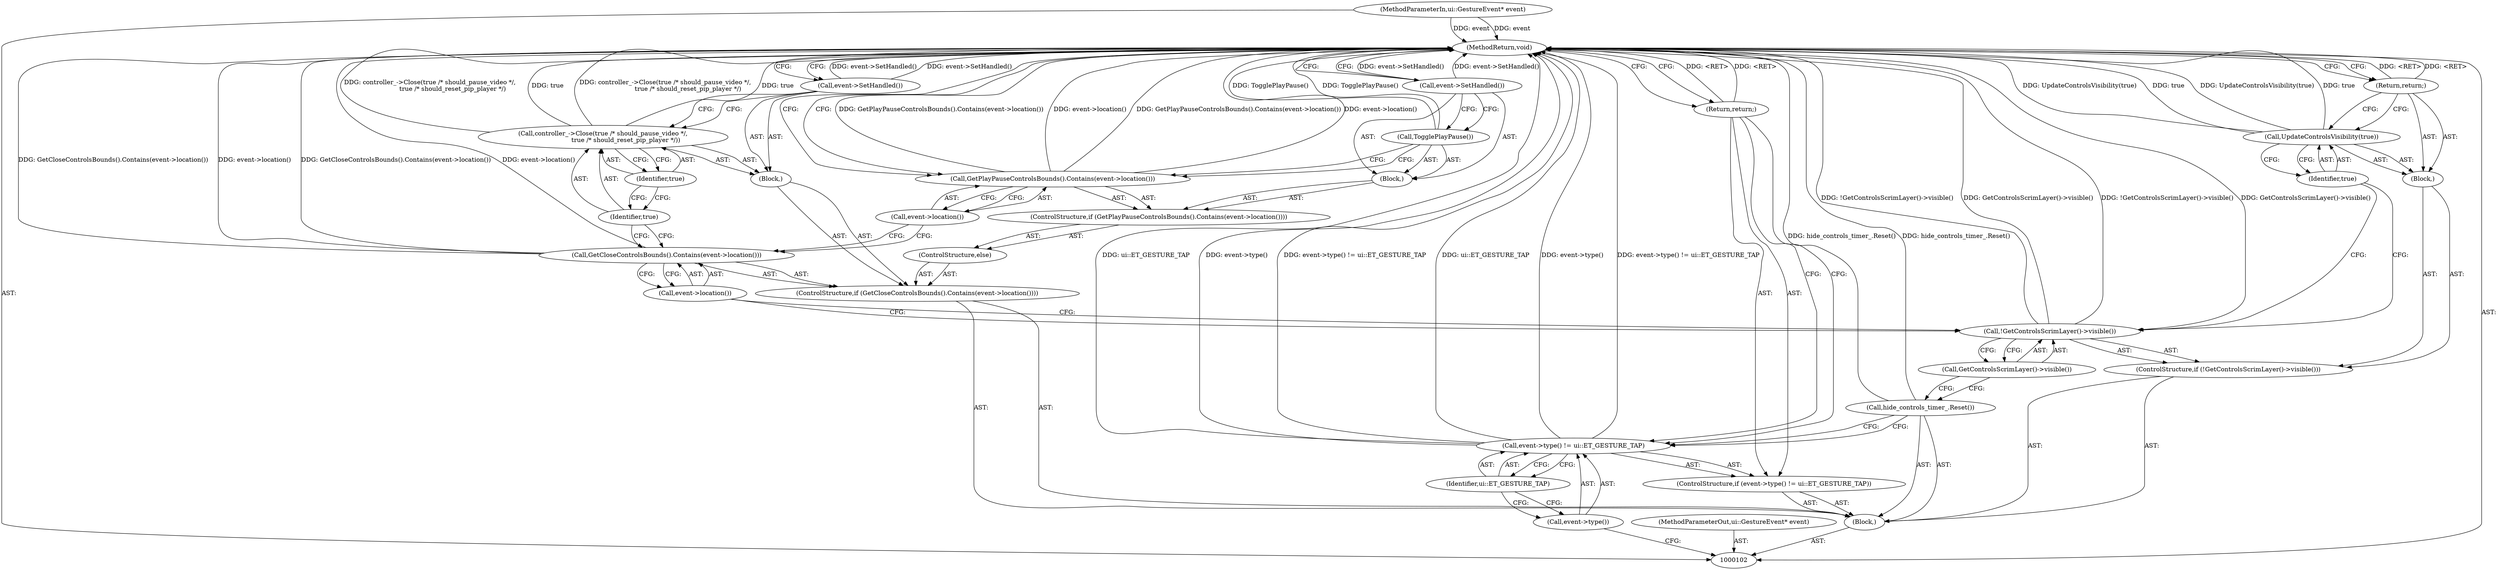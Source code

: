 digraph "0_Chrome_fb83de09f2c986ee91741f3a2776feea0e18e3f6" {
"1000133" [label="(MethodReturn,void)"];
"1000103" [label="(MethodParameterIn,ui::GestureEvent* event)"];
"1000182" [label="(MethodParameterOut,ui::GestureEvent* event)"];
"1000104" [label="(Block,)"];
"1000118" [label="(ControlStructure,if (GetCloseControlsBounds().Contains(event->location())))"];
"1000120" [label="(Call,event->location())"];
"1000119" [label="(Call,GetCloseControlsBounds().Contains(event->location()))"];
"1000121" [label="(Block,)"];
"1000123" [label="(Identifier,true)"];
"1000122" [label="(Call,controller_->Close(true /* should_pause_video */,\n                       true /* should_reset_pip_player */))"];
"1000124" [label="(Identifier,true)"];
"1000125" [label="(Call,event->SetHandled())"];
"1000128" [label="(Call,GetPlayPauseControlsBounds().Contains(event->location()))"];
"1000126" [label="(ControlStructure,else)"];
"1000129" [label="(Call,event->location())"];
"1000130" [label="(Block,)"];
"1000127" [label="(ControlStructure,if (GetPlayPauseControlsBounds().Contains(event->location())))"];
"1000131" [label="(Call,TogglePlayPause())"];
"1000132" [label="(Call,event->SetHandled())"];
"1000105" [label="(ControlStructure,if (event->type() != ui::ET_GESTURE_TAP))"];
"1000108" [label="(Identifier,ui::ET_GESTURE_TAP)"];
"1000106" [label="(Call,event->type() != ui::ET_GESTURE_TAP)"];
"1000107" [label="(Call,event->type())"];
"1000109" [label="(Return,return;)"];
"1000110" [label="(Call,hide_controls_timer_.Reset())"];
"1000111" [label="(ControlStructure,if (!GetControlsScrimLayer()->visible()))"];
"1000114" [label="(Block,)"];
"1000112" [label="(Call,!GetControlsScrimLayer()->visible())"];
"1000113" [label="(Call,GetControlsScrimLayer()->visible())"];
"1000116" [label="(Identifier,true)"];
"1000115" [label="(Call,UpdateControlsVisibility(true))"];
"1000117" [label="(Return,return;)"];
"1000133" -> "1000102"  [label="AST: "];
"1000133" -> "1000109"  [label="CFG: "];
"1000133" -> "1000117"  [label="CFG: "];
"1000133" -> "1000125"  [label="CFG: "];
"1000133" -> "1000132"  [label="CFG: "];
"1000133" -> "1000128"  [label="CFG: "];
"1000117" -> "1000133"  [label="DDG: <RET>"];
"1000125" -> "1000133"  [label="DDG: event->SetHandled()"];
"1000106" -> "1000133"  [label="DDG: ui::ET_GESTURE_TAP"];
"1000106" -> "1000133"  [label="DDG: event->type()"];
"1000106" -> "1000133"  [label="DDG: event->type() != ui::ET_GESTURE_TAP"];
"1000115" -> "1000133"  [label="DDG: UpdateControlsVisibility(true)"];
"1000115" -> "1000133"  [label="DDG: true"];
"1000112" -> "1000133"  [label="DDG: !GetControlsScrimLayer()->visible()"];
"1000112" -> "1000133"  [label="DDG: GetControlsScrimLayer()->visible()"];
"1000122" -> "1000133"  [label="DDG: controller_->Close(true /* should_pause_video */,\n                       true /* should_reset_pip_player */)"];
"1000122" -> "1000133"  [label="DDG: true"];
"1000128" -> "1000133"  [label="DDG: GetPlayPauseControlsBounds().Contains(event->location())"];
"1000128" -> "1000133"  [label="DDG: event->location()"];
"1000119" -> "1000133"  [label="DDG: GetCloseControlsBounds().Contains(event->location())"];
"1000119" -> "1000133"  [label="DDG: event->location()"];
"1000132" -> "1000133"  [label="DDG: event->SetHandled()"];
"1000103" -> "1000133"  [label="DDG: event"];
"1000110" -> "1000133"  [label="DDG: hide_controls_timer_.Reset()"];
"1000131" -> "1000133"  [label="DDG: TogglePlayPause()"];
"1000109" -> "1000133"  [label="DDG: <RET>"];
"1000103" -> "1000102"  [label="AST: "];
"1000103" -> "1000133"  [label="DDG: event"];
"1000182" -> "1000102"  [label="AST: "];
"1000104" -> "1000102"  [label="AST: "];
"1000105" -> "1000104"  [label="AST: "];
"1000110" -> "1000104"  [label="AST: "];
"1000111" -> "1000104"  [label="AST: "];
"1000118" -> "1000104"  [label="AST: "];
"1000118" -> "1000104"  [label="AST: "];
"1000119" -> "1000118"  [label="AST: "];
"1000121" -> "1000118"  [label="AST: "];
"1000126" -> "1000118"  [label="AST: "];
"1000120" -> "1000119"  [label="AST: "];
"1000120" -> "1000112"  [label="CFG: "];
"1000119" -> "1000120"  [label="CFG: "];
"1000119" -> "1000118"  [label="AST: "];
"1000119" -> "1000120"  [label="CFG: "];
"1000120" -> "1000119"  [label="AST: "];
"1000123" -> "1000119"  [label="CFG: "];
"1000129" -> "1000119"  [label="CFG: "];
"1000119" -> "1000133"  [label="DDG: GetCloseControlsBounds().Contains(event->location())"];
"1000119" -> "1000133"  [label="DDG: event->location()"];
"1000121" -> "1000118"  [label="AST: "];
"1000122" -> "1000121"  [label="AST: "];
"1000125" -> "1000121"  [label="AST: "];
"1000123" -> "1000122"  [label="AST: "];
"1000123" -> "1000119"  [label="CFG: "];
"1000124" -> "1000123"  [label="CFG: "];
"1000122" -> "1000121"  [label="AST: "];
"1000122" -> "1000124"  [label="CFG: "];
"1000123" -> "1000122"  [label="AST: "];
"1000124" -> "1000122"  [label="AST: "];
"1000125" -> "1000122"  [label="CFG: "];
"1000122" -> "1000133"  [label="DDG: controller_->Close(true /* should_pause_video */,\n                       true /* should_reset_pip_player */)"];
"1000122" -> "1000133"  [label="DDG: true"];
"1000124" -> "1000122"  [label="AST: "];
"1000124" -> "1000123"  [label="CFG: "];
"1000122" -> "1000124"  [label="CFG: "];
"1000125" -> "1000121"  [label="AST: "];
"1000125" -> "1000122"  [label="CFG: "];
"1000133" -> "1000125"  [label="CFG: "];
"1000125" -> "1000133"  [label="DDG: event->SetHandled()"];
"1000128" -> "1000127"  [label="AST: "];
"1000128" -> "1000129"  [label="CFG: "];
"1000129" -> "1000128"  [label="AST: "];
"1000131" -> "1000128"  [label="CFG: "];
"1000133" -> "1000128"  [label="CFG: "];
"1000128" -> "1000133"  [label="DDG: GetPlayPauseControlsBounds().Contains(event->location())"];
"1000128" -> "1000133"  [label="DDG: event->location()"];
"1000126" -> "1000118"  [label="AST: "];
"1000127" -> "1000126"  [label="AST: "];
"1000129" -> "1000128"  [label="AST: "];
"1000129" -> "1000119"  [label="CFG: "];
"1000128" -> "1000129"  [label="CFG: "];
"1000130" -> "1000127"  [label="AST: "];
"1000131" -> "1000130"  [label="AST: "];
"1000132" -> "1000130"  [label="AST: "];
"1000127" -> "1000126"  [label="AST: "];
"1000128" -> "1000127"  [label="AST: "];
"1000130" -> "1000127"  [label="AST: "];
"1000131" -> "1000130"  [label="AST: "];
"1000131" -> "1000128"  [label="CFG: "];
"1000132" -> "1000131"  [label="CFG: "];
"1000131" -> "1000133"  [label="DDG: TogglePlayPause()"];
"1000132" -> "1000130"  [label="AST: "];
"1000132" -> "1000131"  [label="CFG: "];
"1000133" -> "1000132"  [label="CFG: "];
"1000132" -> "1000133"  [label="DDG: event->SetHandled()"];
"1000105" -> "1000104"  [label="AST: "];
"1000106" -> "1000105"  [label="AST: "];
"1000109" -> "1000105"  [label="AST: "];
"1000108" -> "1000106"  [label="AST: "];
"1000108" -> "1000107"  [label="CFG: "];
"1000106" -> "1000108"  [label="CFG: "];
"1000106" -> "1000105"  [label="AST: "];
"1000106" -> "1000108"  [label="CFG: "];
"1000107" -> "1000106"  [label="AST: "];
"1000108" -> "1000106"  [label="AST: "];
"1000109" -> "1000106"  [label="CFG: "];
"1000110" -> "1000106"  [label="CFG: "];
"1000106" -> "1000133"  [label="DDG: ui::ET_GESTURE_TAP"];
"1000106" -> "1000133"  [label="DDG: event->type()"];
"1000106" -> "1000133"  [label="DDG: event->type() != ui::ET_GESTURE_TAP"];
"1000107" -> "1000106"  [label="AST: "];
"1000107" -> "1000102"  [label="CFG: "];
"1000108" -> "1000107"  [label="CFG: "];
"1000109" -> "1000105"  [label="AST: "];
"1000109" -> "1000106"  [label="CFG: "];
"1000133" -> "1000109"  [label="CFG: "];
"1000109" -> "1000133"  [label="DDG: <RET>"];
"1000110" -> "1000104"  [label="AST: "];
"1000110" -> "1000106"  [label="CFG: "];
"1000113" -> "1000110"  [label="CFG: "];
"1000110" -> "1000133"  [label="DDG: hide_controls_timer_.Reset()"];
"1000111" -> "1000104"  [label="AST: "];
"1000112" -> "1000111"  [label="AST: "];
"1000114" -> "1000111"  [label="AST: "];
"1000114" -> "1000111"  [label="AST: "];
"1000115" -> "1000114"  [label="AST: "];
"1000117" -> "1000114"  [label="AST: "];
"1000112" -> "1000111"  [label="AST: "];
"1000112" -> "1000113"  [label="CFG: "];
"1000113" -> "1000112"  [label="AST: "];
"1000116" -> "1000112"  [label="CFG: "];
"1000120" -> "1000112"  [label="CFG: "];
"1000112" -> "1000133"  [label="DDG: !GetControlsScrimLayer()->visible()"];
"1000112" -> "1000133"  [label="DDG: GetControlsScrimLayer()->visible()"];
"1000113" -> "1000112"  [label="AST: "];
"1000113" -> "1000110"  [label="CFG: "];
"1000112" -> "1000113"  [label="CFG: "];
"1000116" -> "1000115"  [label="AST: "];
"1000116" -> "1000112"  [label="CFG: "];
"1000115" -> "1000116"  [label="CFG: "];
"1000115" -> "1000114"  [label="AST: "];
"1000115" -> "1000116"  [label="CFG: "];
"1000116" -> "1000115"  [label="AST: "];
"1000117" -> "1000115"  [label="CFG: "];
"1000115" -> "1000133"  [label="DDG: UpdateControlsVisibility(true)"];
"1000115" -> "1000133"  [label="DDG: true"];
"1000117" -> "1000114"  [label="AST: "];
"1000117" -> "1000115"  [label="CFG: "];
"1000133" -> "1000117"  [label="CFG: "];
"1000117" -> "1000133"  [label="DDG: <RET>"];
}
